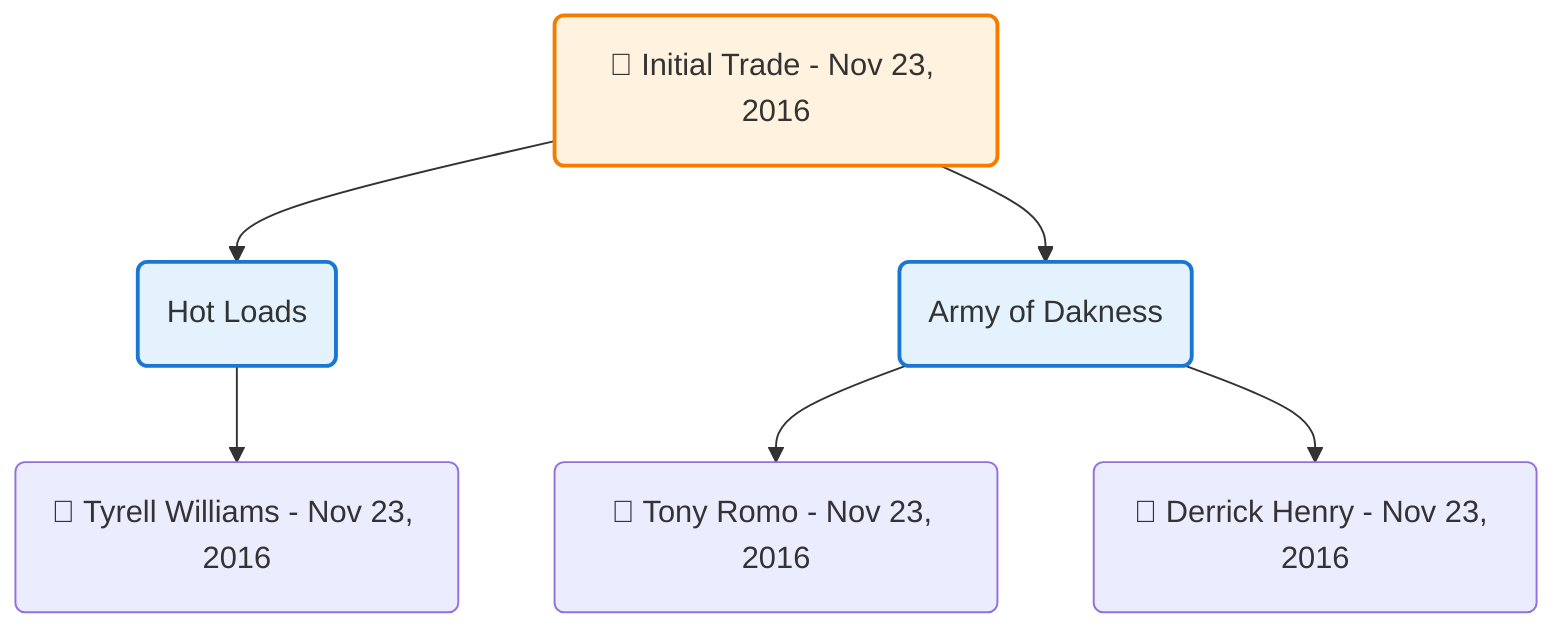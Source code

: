 flowchart TD

    TRADE_MAIN("🔄 Initial Trade - Nov 23, 2016")
    TEAM_1("Hot Loads")
    TEAM_2("Army of Dakness")
    NODE_c64b6855-1108-4ccf-b4a7-35f13ba12ccc("🔄 Tyrell Williams - Nov 23, 2016")
    NODE_11d4afcf-1451-4b73-8901-3dd1653a3de8("🔄 Tony Romo - Nov 23, 2016")
    NODE_ba037dec-eb98-4bf7-b906-52565c133f93("🔄 Derrick Henry - Nov 23, 2016")

    TRADE_MAIN --> TEAM_1
    TRADE_MAIN --> TEAM_2
    TEAM_1 --> NODE_c64b6855-1108-4ccf-b4a7-35f13ba12ccc
    TEAM_2 --> NODE_11d4afcf-1451-4b73-8901-3dd1653a3de8
    TEAM_2 --> NODE_ba037dec-eb98-4bf7-b906-52565c133f93

    %% Node styling
    classDef teamNode fill:#e3f2fd,stroke:#1976d2,stroke-width:2px
    classDef tradeNode fill:#fff3e0,stroke:#f57c00,stroke-width:2px
    classDef playerNode fill:#f3e5f5,stroke:#7b1fa2,stroke-width:1px
    classDef nonRootPlayerNode fill:#f5f5f5,stroke:#757575,stroke-width:1px
    classDef endNode fill:#ffebee,stroke:#c62828,stroke-width:2px
    classDef waiverNode fill:#e8f5e8,stroke:#388e3c,stroke-width:2px
    classDef championshipNode fill:#fff9c4,stroke:#f57f17,stroke-width:3px

    class TEAM_1,TEAM_2 teamNode
    class TRADE_MAIN tradeNode